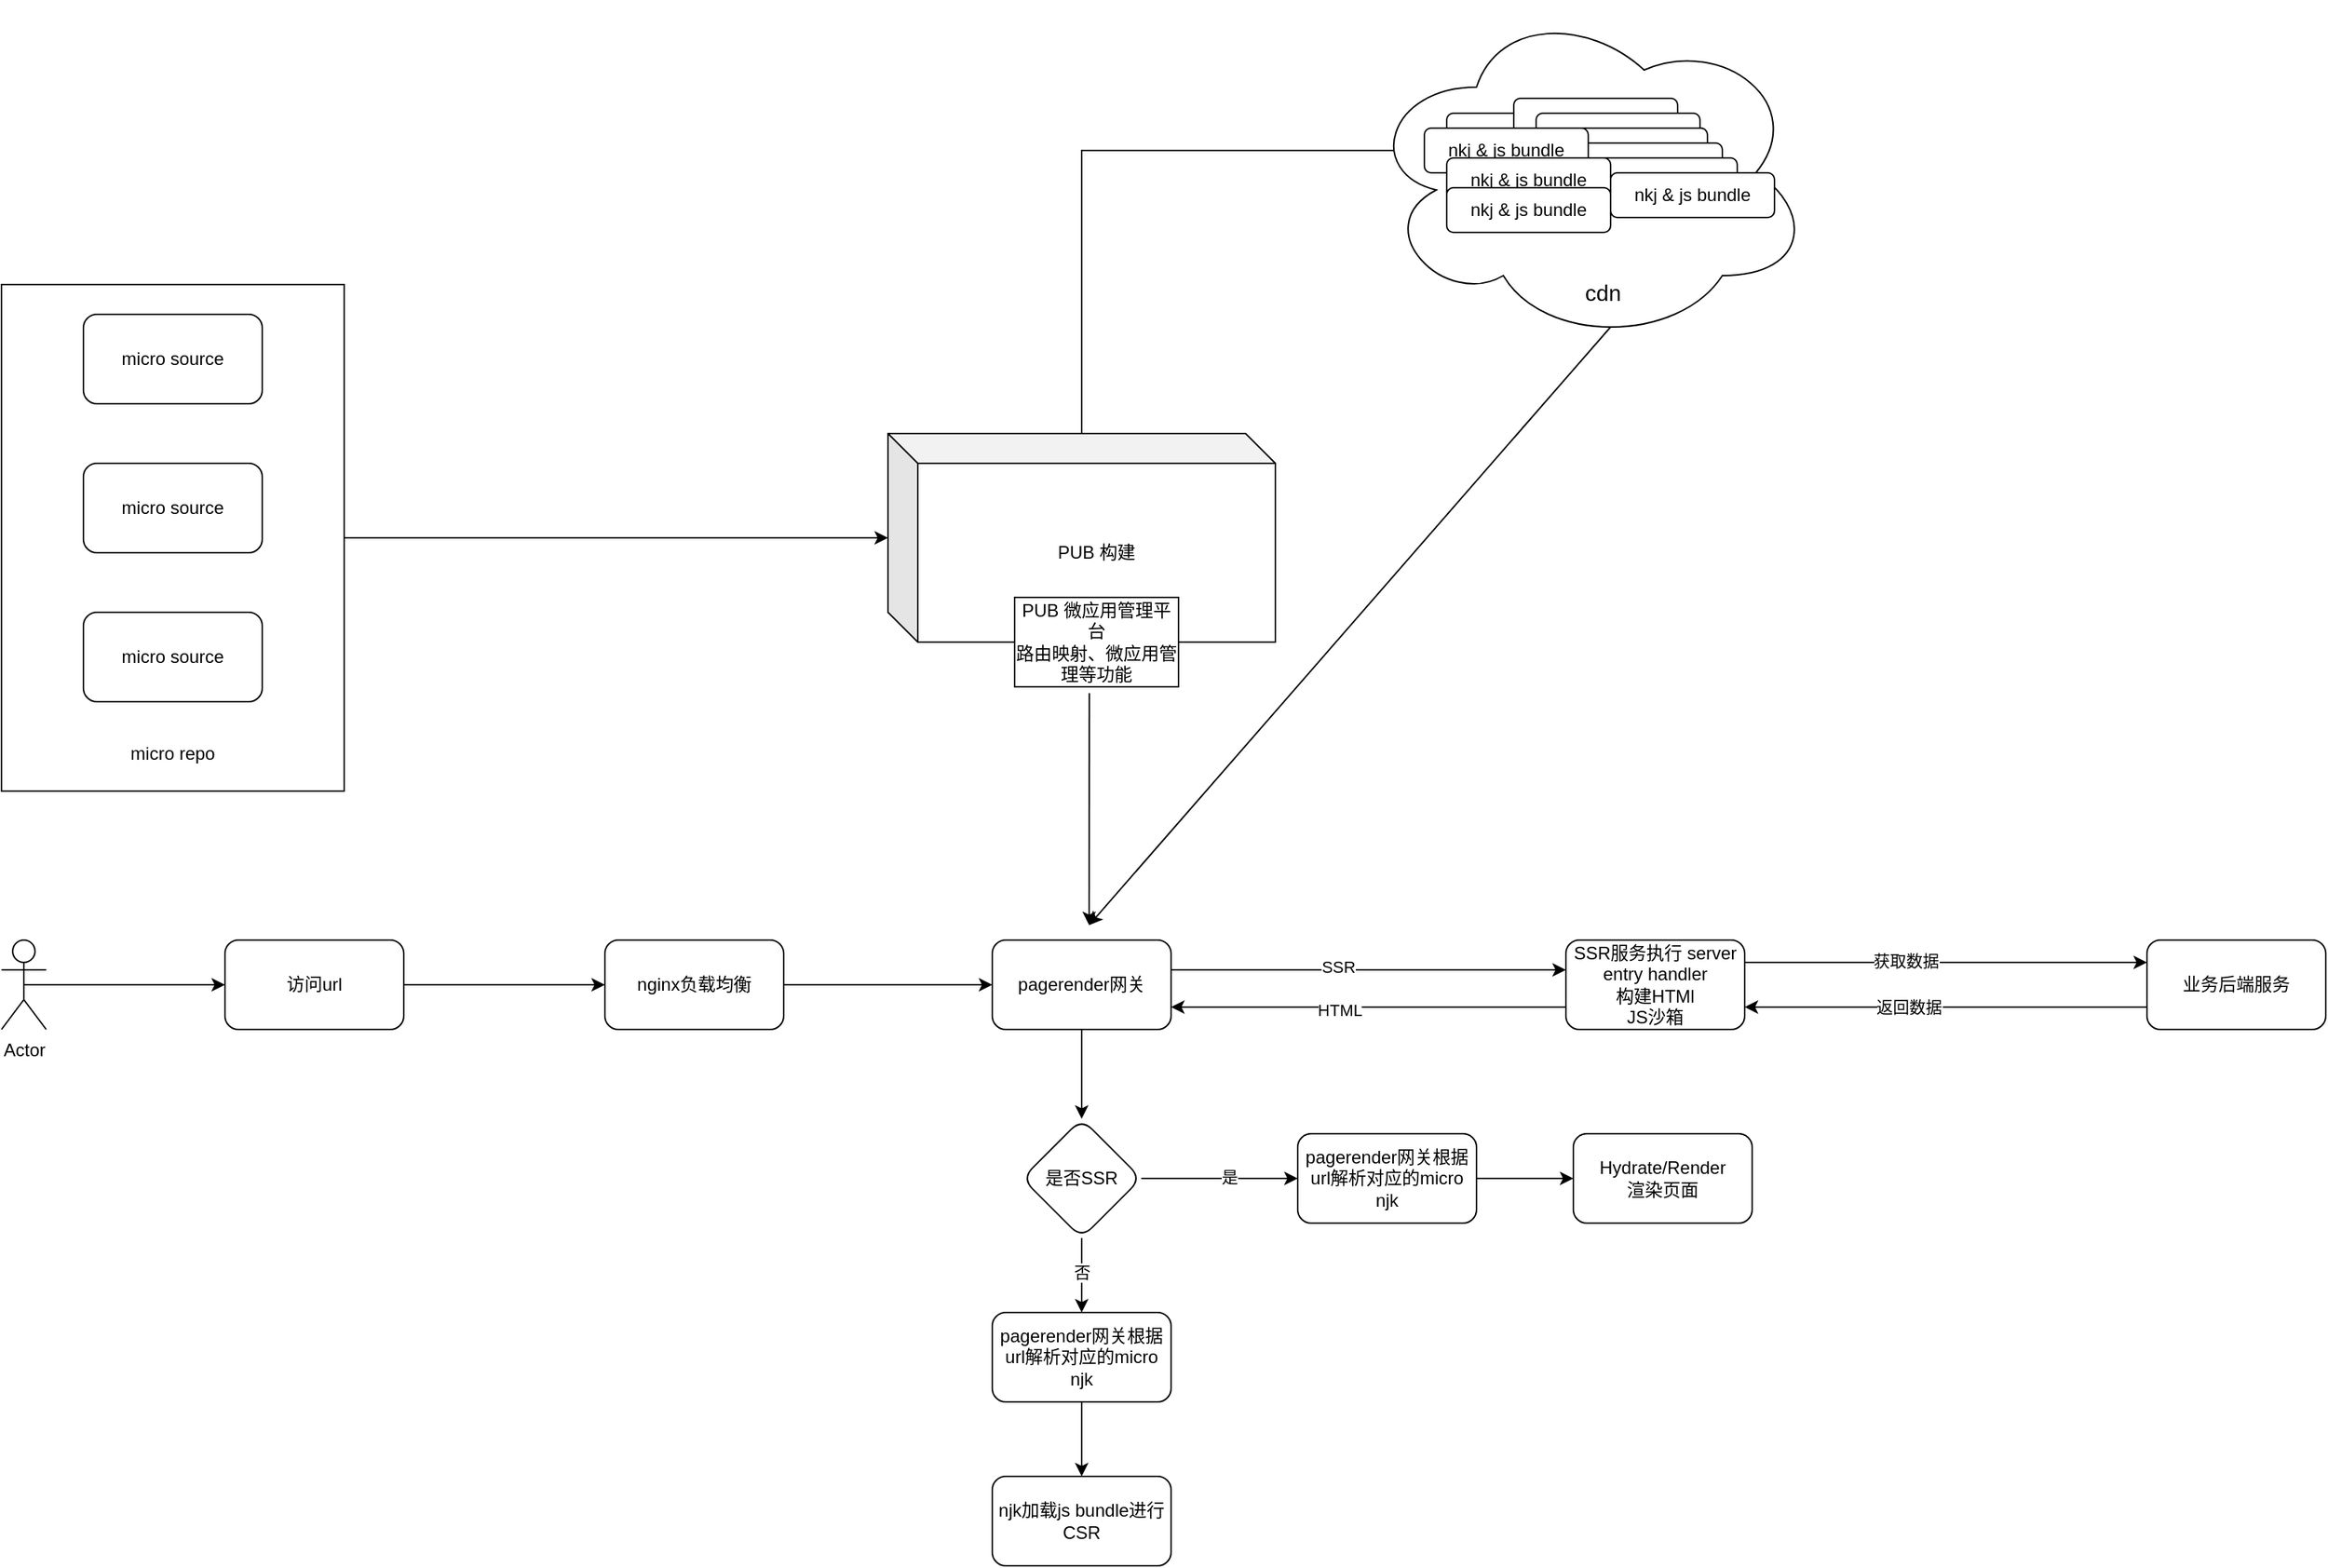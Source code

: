 <mxfile version="24.7.6">
  <diagram name="第 1 页" id="MdLTre9k859fwDna6mKk">
    <mxGraphModel dx="2995" dy="655" grid="1" gridSize="10" guides="1" tooltips="1" connect="1" arrows="1" fold="1" page="1" pageScale="1" pageWidth="900" pageHeight="1600" math="0" shadow="0">
      <root>
        <mxCell id="0" />
        <mxCell id="1" parent="0" />
        <mxCell id="np9BdB3iTzsvDNS6tE6I-4" value="" style="rounded=0;whiteSpace=wrap;html=1;" parent="1" vertex="1">
          <mxGeometry x="-990" y="200" width="230" height="340" as="geometry" />
        </mxCell>
        <mxCell id="np9BdB3iTzsvDNS6tE6I-5" value="micro source" style="rounded=1;whiteSpace=wrap;html=1;" parent="1" vertex="1">
          <mxGeometry x="-935" y="220" width="120" height="60" as="geometry" />
        </mxCell>
        <mxCell id="np9BdB3iTzsvDNS6tE6I-6" value="micro source" style="rounded=1;whiteSpace=wrap;html=1;" parent="1" vertex="1">
          <mxGeometry x="-935" y="320" width="120" height="60" as="geometry" />
        </mxCell>
        <mxCell id="np9BdB3iTzsvDNS6tE6I-7" value="micro source" style="rounded=1;whiteSpace=wrap;html=1;" parent="1" vertex="1">
          <mxGeometry x="-935" y="420" width="120" height="60" as="geometry" />
        </mxCell>
        <mxCell id="np9BdB3iTzsvDNS6tE6I-9" value="micro repo" style="text;html=1;align=center;verticalAlign=middle;whiteSpace=wrap;rounded=0;" parent="1" vertex="1">
          <mxGeometry x="-905" y="500" width="60" height="30" as="geometry" />
        </mxCell>
        <mxCell id="np9BdB3iTzsvDNS6tE6I-44" style="edgeStyle=orthogonalEdgeStyle;rounded=0;orthogonalLoop=1;jettySize=auto;html=1;exitX=0;exitY=0;exitDx=55;exitDy=0;exitPerimeter=0;entryX=0;entryY=0.5;entryDx=0;entryDy=0;" parent="1" source="np9BdB3iTzsvDNS6tE6I-25" target="np9BdB3iTzsvDNS6tE6I-39" edge="1">
          <mxGeometry relative="1" as="geometry">
            <Array as="points">
              <mxPoint x="-265" y="300" />
              <mxPoint x="-265" y="110" />
            </Array>
          </mxGeometry>
        </mxCell>
        <mxCell id="np9BdB3iTzsvDNS6tE6I-25" value="PUB 构建" style="shape=cube;whiteSpace=wrap;html=1;boundedLbl=1;backgroundOutline=1;darkOpacity=0.05;darkOpacity2=0.1;" parent="1" vertex="1">
          <mxGeometry x="-395" y="300" width="260" height="140" as="geometry" />
        </mxCell>
        <mxCell id="np9BdB3iTzsvDNS6tE6I-26" style="edgeStyle=orthogonalEdgeStyle;rounded=0;orthogonalLoop=1;jettySize=auto;html=1;exitX=1;exitY=0.5;exitDx=0;exitDy=0;entryX=0;entryY=0.5;entryDx=0;entryDy=0;entryPerimeter=0;" parent="1" source="np9BdB3iTzsvDNS6tE6I-4" target="np9BdB3iTzsvDNS6tE6I-25" edge="1">
          <mxGeometry relative="1" as="geometry" />
        </mxCell>
        <mxCell id="np9BdB3iTzsvDNS6tE6I-29" value="" style="ellipse;shape=cloud;whiteSpace=wrap;html=1;" parent="1" vertex="1">
          <mxGeometry x="-75" y="10" width="300" height="230" as="geometry" />
        </mxCell>
        <mxCell id="np9BdB3iTzsvDNS6tE6I-30" value="cdn" style="text;html=1;align=center;verticalAlign=middle;whiteSpace=wrap;rounded=0;fontSize=15;" parent="1" vertex="1">
          <mxGeometry x="55" y="190" width="60" height="30" as="geometry" />
        </mxCell>
        <mxCell id="np9BdB3iTzsvDNS6tE6I-31" style="edgeStyle=orthogonalEdgeStyle;rounded=0;orthogonalLoop=1;jettySize=auto;html=1;exitX=0.5;exitY=1;exitDx=0;exitDy=0;" parent="1" edge="1">
          <mxGeometry relative="1" as="geometry">
            <mxPoint x="50" y="25" as="sourcePoint" />
            <mxPoint x="50" y="25" as="targetPoint" />
          </mxGeometry>
        </mxCell>
        <mxCell id="np9BdB3iTzsvDNS6tE6I-32" value="nkj &amp;amp; js bundle" style="rounded=1;whiteSpace=wrap;html=1;" parent="1" vertex="1">
          <mxGeometry x="-20" y="85" width="110" height="30" as="geometry" />
        </mxCell>
        <mxCell id="np9BdB3iTzsvDNS6tE6I-33" value="nkj &amp;amp; js bundle" style="rounded=1;whiteSpace=wrap;html=1;" parent="1" vertex="1">
          <mxGeometry x="25" y="75" width="110" height="30" as="geometry" />
        </mxCell>
        <mxCell id="np9BdB3iTzsvDNS6tE6I-34" value="nkj &amp;amp; js bundle" style="rounded=1;whiteSpace=wrap;html=1;" parent="1" vertex="1">
          <mxGeometry x="40" y="85" width="110" height="30" as="geometry" />
        </mxCell>
        <mxCell id="np9BdB3iTzsvDNS6tE6I-35" value="nkj &amp;amp; js bundle" style="rounded=1;whiteSpace=wrap;html=1;" parent="1" vertex="1">
          <mxGeometry x="45" y="95" width="110" height="30" as="geometry" />
        </mxCell>
        <mxCell id="np9BdB3iTzsvDNS6tE6I-36" value="nkj &amp;amp; js bundle" style="rounded=1;whiteSpace=wrap;html=1;" parent="1" vertex="1">
          <mxGeometry x="55" y="105" width="110" height="30" as="geometry" />
        </mxCell>
        <mxCell id="np9BdB3iTzsvDNS6tE6I-37" value="nkj &amp;amp; js bundle" style="rounded=1;whiteSpace=wrap;html=1;" parent="1" vertex="1">
          <mxGeometry x="65" y="115" width="110" height="30" as="geometry" />
        </mxCell>
        <mxCell id="np9BdB3iTzsvDNS6tE6I-38" value="nkj &amp;amp; js bundle" style="rounded=1;whiteSpace=wrap;html=1;" parent="1" vertex="1">
          <mxGeometry x="90" y="125" width="110" height="30" as="geometry" />
        </mxCell>
        <mxCell id="np9BdB3iTzsvDNS6tE6I-39" value="nkj &amp;amp; js bundle" style="rounded=1;whiteSpace=wrap;html=1;" parent="1" vertex="1">
          <mxGeometry x="-35" y="95" width="110" height="30" as="geometry" />
        </mxCell>
        <mxCell id="np9BdB3iTzsvDNS6tE6I-40" value="nkj &amp;amp; js bundle" style="rounded=1;whiteSpace=wrap;html=1;" parent="1" vertex="1">
          <mxGeometry x="-20" y="115" width="110" height="30" as="geometry" />
        </mxCell>
        <mxCell id="np9BdB3iTzsvDNS6tE6I-41" value="nkj &amp;amp; js bundle" style="rounded=1;whiteSpace=wrap;html=1;" parent="1" vertex="1">
          <mxGeometry x="-20" y="135" width="110" height="30" as="geometry" />
        </mxCell>
        <mxCell id="np9BdB3iTzsvDNS6tE6I-72" style="edgeStyle=orthogonalEdgeStyle;rounded=0;orthogonalLoop=1;jettySize=auto;html=1;exitX=0.5;exitY=0.5;exitDx=0;exitDy=0;exitPerimeter=0;entryX=0;entryY=0.5;entryDx=0;entryDy=0;" parent="1" source="np9BdB3iTzsvDNS6tE6I-45" target="np9BdB3iTzsvDNS6tE6I-57" edge="1">
          <mxGeometry relative="1" as="geometry" />
        </mxCell>
        <mxCell id="np9BdB3iTzsvDNS6tE6I-45" value="Actor" style="shape=umlActor;verticalLabelPosition=bottom;verticalAlign=top;html=1;outlineConnect=0;" parent="1" vertex="1">
          <mxGeometry x="-990" y="640" width="30" height="60" as="geometry" />
        </mxCell>
        <mxCell id="np9BdB3iTzsvDNS6tE6I-52" value="PUB 微应用管理平台&lt;div&gt;路由映射、微应用管理等功能&lt;/div&gt;" style="rounded=0;whiteSpace=wrap;html=1;" parent="1" vertex="1">
          <mxGeometry x="-310" y="410" width="110" height="60" as="geometry" />
        </mxCell>
        <mxCell id="np9BdB3iTzsvDNS6tE6I-69" style="edgeStyle=orthogonalEdgeStyle;rounded=0;orthogonalLoop=1;jettySize=auto;html=1;exitX=1;exitY=0.5;exitDx=0;exitDy=0;entryX=0;entryY=0.5;entryDx=0;entryDy=0;" parent="1" source="np9BdB3iTzsvDNS6tE6I-57" target="np9BdB3iTzsvDNS6tE6I-58" edge="1">
          <mxGeometry relative="1" as="geometry" />
        </mxCell>
        <mxCell id="np9BdB3iTzsvDNS6tE6I-57" value="访问url" style="rounded=1;whiteSpace=wrap;html=1;" parent="1" vertex="1">
          <mxGeometry x="-840" y="640" width="120" height="60" as="geometry" />
        </mxCell>
        <mxCell id="np9BdB3iTzsvDNS6tE6I-70" style="edgeStyle=orthogonalEdgeStyle;rounded=0;orthogonalLoop=1;jettySize=auto;html=1;exitX=1;exitY=0.5;exitDx=0;exitDy=0;entryX=0;entryY=0.5;entryDx=0;entryDy=0;" parent="1" source="np9BdB3iTzsvDNS6tE6I-58" target="np9BdB3iTzsvDNS6tE6I-60" edge="1">
          <mxGeometry relative="1" as="geometry" />
        </mxCell>
        <mxCell id="np9BdB3iTzsvDNS6tE6I-58" value="nginx负载均衡" style="rounded=1;whiteSpace=wrap;html=1;" parent="1" vertex="1">
          <mxGeometry x="-585" y="640" width="120" height="60" as="geometry" />
        </mxCell>
        <mxCell id="np9BdB3iTzsvDNS6tE6I-76" value="" style="edgeStyle=orthogonalEdgeStyle;rounded=0;orthogonalLoop=1;jettySize=auto;html=1;" parent="1" edge="1">
          <mxGeometry relative="1" as="geometry">
            <mxPoint x="-205" y="660" as="sourcePoint" />
            <mxPoint x="60" y="660" as="targetPoint" />
          </mxGeometry>
        </mxCell>
        <mxCell id="np9BdB3iTzsvDNS6tE6I-78" value="SSR" style="edgeLabel;html=1;align=center;verticalAlign=middle;resizable=0;points=[];" parent="np9BdB3iTzsvDNS6tE6I-76" vertex="1" connectable="0">
          <mxGeometry x="-0.156" y="2" relative="1" as="geometry">
            <mxPoint as="offset" />
          </mxGeometry>
        </mxCell>
        <mxCell id="np9BdB3iTzsvDNS6tE6I-96" value="" style="edgeStyle=orthogonalEdgeStyle;rounded=0;orthogonalLoop=1;jettySize=auto;html=1;" parent="1" source="np9BdB3iTzsvDNS6tE6I-60" target="np9BdB3iTzsvDNS6tE6I-95" edge="1">
          <mxGeometry relative="1" as="geometry" />
        </mxCell>
        <mxCell id="np9BdB3iTzsvDNS6tE6I-60" value="pagerender网关" style="rounded=1;whiteSpace=wrap;html=1;" parent="1" vertex="1">
          <mxGeometry x="-325" y="640" width="120" height="60" as="geometry" />
        </mxCell>
        <mxCell id="np9BdB3iTzsvDNS6tE6I-66" value="" style="endArrow=classic;html=1;rounded=0;exitX=0.456;exitY=1.07;exitDx=0;exitDy=0;exitPerimeter=0;" parent="1" source="np9BdB3iTzsvDNS6tE6I-52" edge="1">
          <mxGeometry width="50" height="50" relative="1" as="geometry">
            <mxPoint x="-260" y="500" as="sourcePoint" />
            <mxPoint x="-260" y="630" as="targetPoint" />
          </mxGeometry>
        </mxCell>
        <mxCell id="np9BdB3iTzsvDNS6tE6I-67" value="" style="endArrow=classic;html=1;rounded=0;exitX=0.55;exitY=0.95;exitDx=0;exitDy=0;exitPerimeter=0;" parent="1" source="np9BdB3iTzsvDNS6tE6I-29" edge="1">
          <mxGeometry width="50" height="50" relative="1" as="geometry">
            <mxPoint x="-230" y="610" as="sourcePoint" />
            <mxPoint x="-260" y="630" as="targetPoint" />
          </mxGeometry>
        </mxCell>
        <mxCell id="np9BdB3iTzsvDNS6tE6I-68" value="njk加载js bundle进行CSR" style="rounded=1;whiteSpace=wrap;html=1;" parent="1" vertex="1">
          <mxGeometry x="-325" y="1000" width="120" height="60" as="geometry" />
        </mxCell>
        <mxCell id="np9BdB3iTzsvDNS6tE6I-92" style="edgeStyle=orthogonalEdgeStyle;rounded=0;orthogonalLoop=1;jettySize=auto;html=1;exitX=0;exitY=0.75;exitDx=0;exitDy=0;entryX=1;entryY=0.75;entryDx=0;entryDy=0;" parent="1" source="np9BdB3iTzsvDNS6tE6I-75" target="np9BdB3iTzsvDNS6tE6I-60" edge="1">
          <mxGeometry relative="1" as="geometry" />
        </mxCell>
        <mxCell id="np9BdB3iTzsvDNS6tE6I-93" value="HTML" style="edgeLabel;html=1;align=center;verticalAlign=middle;resizable=0;points=[];" parent="np9BdB3iTzsvDNS6tE6I-92" vertex="1" connectable="0">
          <mxGeometry x="0.146" y="2" relative="1" as="geometry">
            <mxPoint as="offset" />
          </mxGeometry>
        </mxCell>
        <mxCell id="1a1Lsmfp7jN7z8-VnFVB-9" style="edgeStyle=orthogonalEdgeStyle;rounded=0;orthogonalLoop=1;jettySize=auto;html=1;exitX=1;exitY=0.25;exitDx=0;exitDy=0;entryX=0;entryY=0.25;entryDx=0;entryDy=0;" edge="1" parent="1" source="np9BdB3iTzsvDNS6tE6I-75" target="1a1Lsmfp7jN7z8-VnFVB-1">
          <mxGeometry relative="1" as="geometry" />
        </mxCell>
        <mxCell id="1a1Lsmfp7jN7z8-VnFVB-10" value="获取数据" style="edgeLabel;html=1;align=center;verticalAlign=middle;resizable=0;points=[];" vertex="1" connectable="0" parent="1a1Lsmfp7jN7z8-VnFVB-9">
          <mxGeometry x="-0.205" y="1" relative="1" as="geometry">
            <mxPoint as="offset" />
          </mxGeometry>
        </mxCell>
        <mxCell id="np9BdB3iTzsvDNS6tE6I-75" value="SSR服务执行 server entry handler&lt;div&gt;构建HTMl&lt;div&gt;JS沙箱&lt;/div&gt;&lt;/div&gt;" style="whiteSpace=wrap;html=1;rounded=1;" parent="1" vertex="1">
          <mxGeometry x="60" y="640" width="120" height="60" as="geometry" />
        </mxCell>
        <mxCell id="np9BdB3iTzsvDNS6tE6I-98" style="edgeStyle=orthogonalEdgeStyle;rounded=0;orthogonalLoop=1;jettySize=auto;html=1;exitX=0.5;exitY=1;exitDx=0;exitDy=0;entryX=0.5;entryY=0;entryDx=0;entryDy=0;" parent="1" source="np9BdB3iTzsvDNS6tE6I-95" target="np9BdB3iTzsvDNS6tE6I-97" edge="1">
          <mxGeometry relative="1" as="geometry" />
        </mxCell>
        <mxCell id="np9BdB3iTzsvDNS6tE6I-100" value="否" style="edgeLabel;html=1;align=center;verticalAlign=middle;resizable=0;points=[];" parent="np9BdB3iTzsvDNS6tE6I-98" vertex="1" connectable="0">
          <mxGeometry x="-0.098" relative="1" as="geometry">
            <mxPoint as="offset" />
          </mxGeometry>
        </mxCell>
        <mxCell id="np9BdB3iTzsvDNS6tE6I-102" style="edgeStyle=orthogonalEdgeStyle;rounded=0;orthogonalLoop=1;jettySize=auto;html=1;exitX=1;exitY=0.5;exitDx=0;exitDy=0;" parent="1" source="np9BdB3iTzsvDNS6tE6I-95" target="np9BdB3iTzsvDNS6tE6I-101" edge="1">
          <mxGeometry relative="1" as="geometry" />
        </mxCell>
        <mxCell id="np9BdB3iTzsvDNS6tE6I-103" value="是" style="edgeLabel;html=1;align=center;verticalAlign=middle;resizable=0;points=[];" parent="np9BdB3iTzsvDNS6tE6I-102" vertex="1" connectable="0">
          <mxGeometry x="0.117" y="1" relative="1" as="geometry">
            <mxPoint as="offset" />
          </mxGeometry>
        </mxCell>
        <mxCell id="np9BdB3iTzsvDNS6tE6I-95" value="是否SSR" style="rhombus;whiteSpace=wrap;html=1;rounded=1;" parent="1" vertex="1">
          <mxGeometry x="-305" y="760" width="80" height="80" as="geometry" />
        </mxCell>
        <mxCell id="np9BdB3iTzsvDNS6tE6I-99" style="edgeStyle=orthogonalEdgeStyle;rounded=0;orthogonalLoop=1;jettySize=auto;html=1;exitX=0.5;exitY=1;exitDx=0;exitDy=0;entryX=0.5;entryY=0;entryDx=0;entryDy=0;" parent="1" source="np9BdB3iTzsvDNS6tE6I-97" target="np9BdB3iTzsvDNS6tE6I-68" edge="1">
          <mxGeometry relative="1" as="geometry" />
        </mxCell>
        <mxCell id="np9BdB3iTzsvDNS6tE6I-97" value="pagerender网关根据url解析对应的micro njk" style="rounded=1;whiteSpace=wrap;html=1;" parent="1" vertex="1">
          <mxGeometry x="-325" y="890" width="120" height="60" as="geometry" />
        </mxCell>
        <mxCell id="np9BdB3iTzsvDNS6tE6I-105" style="edgeStyle=orthogonalEdgeStyle;rounded=0;orthogonalLoop=1;jettySize=auto;html=1;exitX=1;exitY=0.5;exitDx=0;exitDy=0;entryX=0;entryY=0.5;entryDx=0;entryDy=0;" parent="1" source="np9BdB3iTzsvDNS6tE6I-101" target="np9BdB3iTzsvDNS6tE6I-104" edge="1">
          <mxGeometry relative="1" as="geometry" />
        </mxCell>
        <mxCell id="np9BdB3iTzsvDNS6tE6I-101" value="pagerender网关根据url解析对应的micro njk" style="rounded=1;whiteSpace=wrap;html=1;" parent="1" vertex="1">
          <mxGeometry x="-120" y="770" width="120" height="60" as="geometry" />
        </mxCell>
        <mxCell id="np9BdB3iTzsvDNS6tE6I-104" value="Hydrate/Render&lt;br&gt;渲染页面" style="rounded=1;whiteSpace=wrap;html=1;" parent="1" vertex="1">
          <mxGeometry x="65" y="770" width="120" height="60" as="geometry" />
        </mxCell>
        <mxCell id="1a1Lsmfp7jN7z8-VnFVB-7" style="edgeStyle=orthogonalEdgeStyle;rounded=0;orthogonalLoop=1;jettySize=auto;html=1;exitX=0;exitY=0.75;exitDx=0;exitDy=0;entryX=1;entryY=0.75;entryDx=0;entryDy=0;" edge="1" parent="1" source="1a1Lsmfp7jN7z8-VnFVB-1" target="np9BdB3iTzsvDNS6tE6I-75">
          <mxGeometry relative="1" as="geometry" />
        </mxCell>
        <mxCell id="1a1Lsmfp7jN7z8-VnFVB-13" value="返回数据" style="edgeLabel;html=1;align=center;verticalAlign=middle;resizable=0;points=[];" vertex="1" connectable="0" parent="1a1Lsmfp7jN7z8-VnFVB-7">
          <mxGeometry x="0.32" relative="1" as="geometry">
            <mxPoint x="18" as="offset" />
          </mxGeometry>
        </mxCell>
        <mxCell id="1a1Lsmfp7jN7z8-VnFVB-1" value="业务后端服务" style="whiteSpace=wrap;html=1;rounded=1;" vertex="1" parent="1">
          <mxGeometry x="450" y="640" width="120" height="60" as="geometry" />
        </mxCell>
      </root>
    </mxGraphModel>
  </diagram>
</mxfile>
